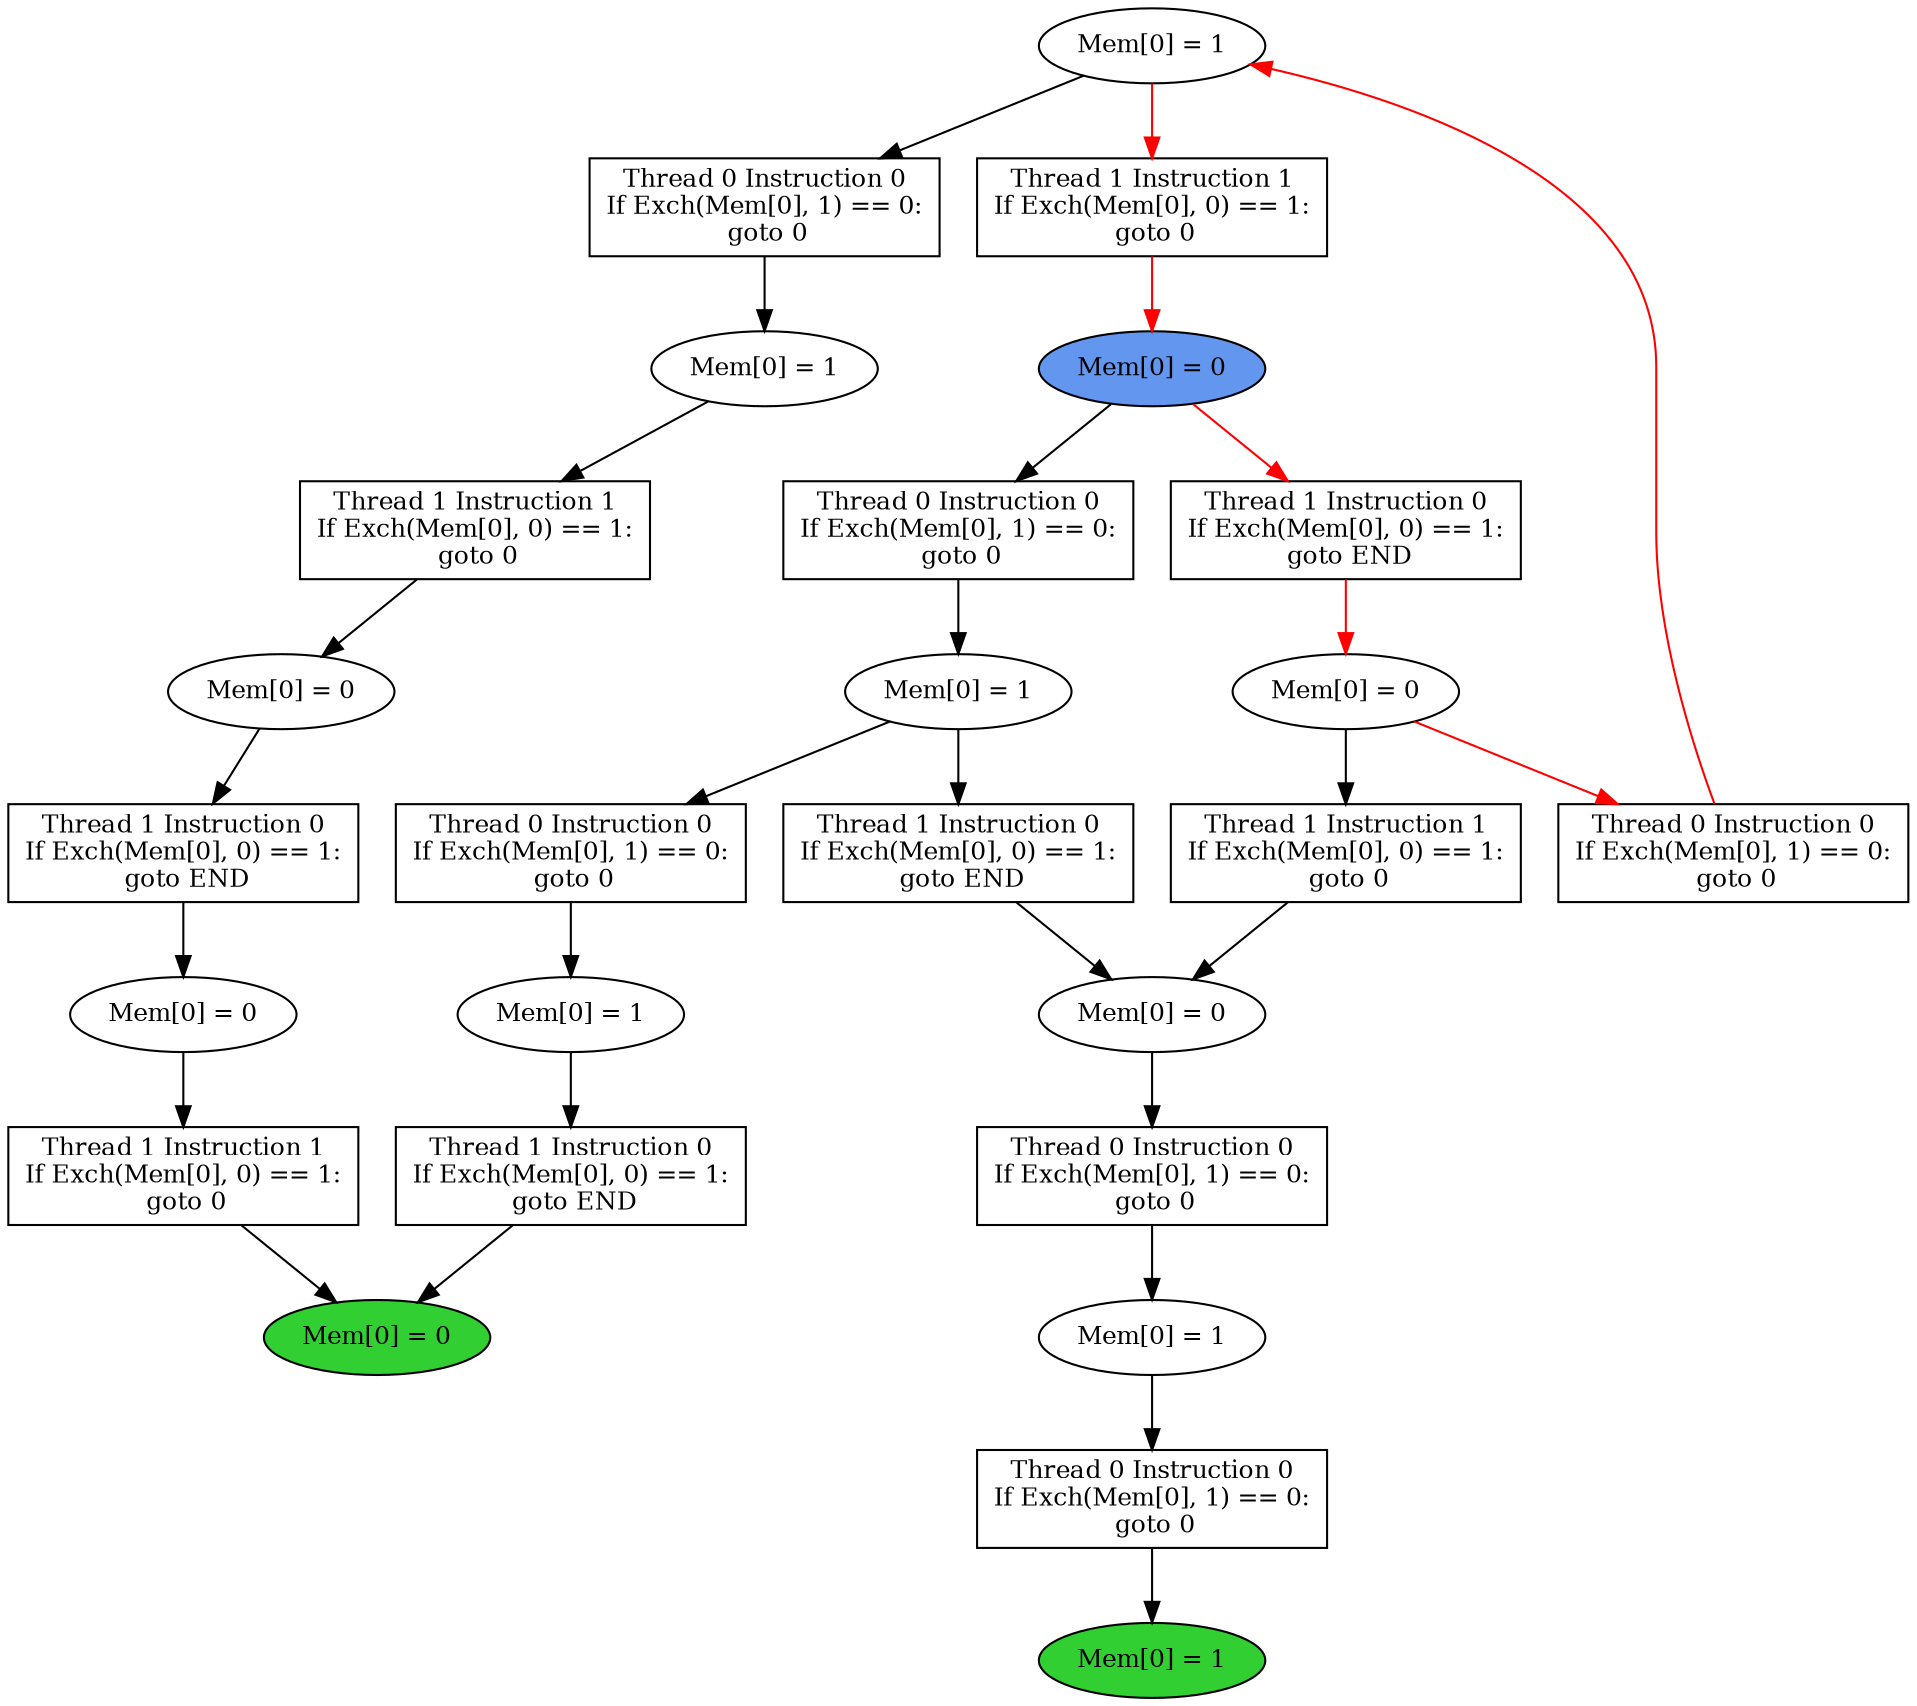 digraph "graph" {
graph [fontsize=12]
node [fontsize=12]
edge [fontsize=12]
rankdir=TB;
"N21" -> "N15" [uuid = "<A0, END1>", color = "#000000", fontcolor = "#ffffff", style = "solid", label = "", dir = "forward", weight = "1"]
"N25" -> "N24" [uuid = "<A1, S8>", color = "#000000", fontcolor = "#ffffff", style = "solid", label = "", dir = "forward", weight = "1"]
"N18" -> "N17" [uuid = "<A2, S3>", color = "#000000", fontcolor = "#ffffff", style = "solid", label = "", dir = "forward", weight = "1"]
"N36" -> "N29" [uuid = "<A3, S2>", color = "#ff0000", fontcolor = "#ffffff", style = "solid", label = "", dir = "back", weight = "1"]
"N27" -> "N26" [uuid = "<A4, S1>", color = "#000000", fontcolor = "#ffffff", style = "solid", label = "", dir = "forward", weight = "1"]
"N31" -> "N30" [uuid = "<A5, S0>", color = "#ff0000", fontcolor = "#ffffff", style = "solid", label = "", dir = "forward", weight = "1"]
"N14" -> "N12" [uuid = "<A6, S7>", color = "#000000", fontcolor = "#ffffff", style = "solid", label = "", dir = "forward", weight = "1"]
"N33" -> "N32" [uuid = "<A7, START$0>", color = "#ff0000", fontcolor = "#ffffff", style = "solid", label = "", dir = "forward", weight = "1"]
"N16" -> "N15" [uuid = "<A8, END1>", color = "#000000", fontcolor = "#ffffff", style = "solid", label = "", dir = "forward", weight = "1"]
"N13" -> "N12" [uuid = "<A9, S7>", color = "#000000", fontcolor = "#ffffff", style = "solid", label = "", dir = "forward", weight = "1"]
"N23" -> "N22" [uuid = "<A10, S6>", color = "#000000", fontcolor = "#ffffff", style = "solid", label = "", dir = "forward", weight = "1"]
"N9" -> "N8" [uuid = "<A11, END0>", color = "#000000", fontcolor = "#ffffff", style = "solid", label = "", dir = "forward", weight = "1"]
"N20" -> "N19" [uuid = "<A12, S5>", color = "#000000", fontcolor = "#ffffff", style = "solid", label = "", dir = "forward", weight = "1"]
"N11" -> "N10" [uuid = "<A13, S4>", color = "#000000", fontcolor = "#ffffff", style = "solid", label = "", dir = "forward", weight = "1"]
"N22" -> "N21" [uuid = "<A0, S6>", color = "#000000", fontcolor = "#ffffff", style = "solid", label = "", dir = "forward", weight = "1"]
"N26" -> "N25" [uuid = "<A1, S1>", color = "#000000", fontcolor = "#ffffff", style = "solid", label = "", dir = "forward", weight = "1"]
"N19" -> "N18" [uuid = "<A2, S5>", color = "#000000", fontcolor = "#ffffff", style = "solid", label = "", dir = "forward", weight = "1"]
"N30" -> "N29" [uuid = "<A3, S0>", color = "#ff0000", fontcolor = "#ffffff", style = "solid", label = "", dir = "forward", weight = "1"]
"N36" -> "N27" [uuid = "<A4, S2>", color = "#000000", fontcolor = "#ffffff", style = "solid", label = "", dir = "forward", weight = "1"]
"N32" -> "N31" [uuid = "<A5, START$0>", color = "#ff0000", fontcolor = "#ffffff", style = "solid", label = "", dir = "forward", weight = "1"]
"N30" -> "N14" [uuid = "<A6, S0>", color = "#000000", fontcolor = "#ffffff", style = "solid", label = "", dir = "forward", weight = "1"]
"N36" -> "N33" [uuid = "<A7, S2>", color = "#ff0000", fontcolor = "#ffffff", style = "solid", label = "", dir = "forward", weight = "1"]
"N17" -> "N16" [uuid = "<A8, S3>", color = "#000000", fontcolor = "#ffffff", style = "solid", label = "", dir = "forward", weight = "1"]
"N19" -> "N13" [uuid = "<A9, S5>", color = "#000000", fontcolor = "#ffffff", style = "solid", label = "", dir = "forward", weight = "1"]
"N24" -> "N23" [uuid = "<A10, S8>", color = "#000000", fontcolor = "#ffffff", style = "solid", label = "", dir = "forward", weight = "1"]
"N10" -> "N9" [uuid = "<A11, S4>", color = "#000000", fontcolor = "#ffffff", style = "solid", label = "", dir = "forward", weight = "1"]
"N32" -> "N20" [uuid = "<A12, START$0>", color = "#000000", fontcolor = "#ffffff", style = "solid", label = "", dir = "forward", weight = "1"]
"N12" -> "N11" [uuid = "<A13, S7>", color = "#000000", fontcolor = "#ffffff", style = "solid", label = "", dir = "forward", weight = "1"]
"N8" [uuid="END0", label="Mem[0] = 1", fillcolor = "#31cf31", fontcolor = "#000000", shape = "ellipse", style = "filled, solid"]
"N9" [uuid="A11", label="Thread 0 Instruction 0
If Exch(Mem[0], 1) == 0:
 goto 0", fillcolor = "#ffffff", fontcolor = "#000000", shape = "box", style = "filled, solid"]
"N10" [uuid="S4", label="Mem[0] = 1", fillcolor = "#ffffff", fontcolor = "#000000", shape = "ellipse", style = "filled, solid"]
"N11" [uuid="A13", label="Thread 0 Instruction 0
If Exch(Mem[0], 1) == 0:
 goto 0", fillcolor = "#ffffff", fontcolor = "#000000", shape = "box", style = "filled, solid"]
"N12" [uuid="S7", label="Mem[0] = 0", fillcolor = "#ffffff", fontcolor = "#000000", shape = "ellipse", style = "filled, solid"]
"N13" [uuid="A9", label="Thread 1 Instruction 0
If Exch(Mem[0], 0) == 1:
 goto END", fillcolor = "#ffffff", fontcolor = "#000000", shape = "box", style = "filled, solid"]
"N14" [uuid="A6", label="Thread 1 Instruction 1
If Exch(Mem[0], 0) == 1:
 goto 0", fillcolor = "#ffffff", fontcolor = "#000000", shape = "box", style = "filled, solid"]
"N15" [uuid="END1", label="Mem[0] = 0", fillcolor = "#31cf31", fontcolor = "#000000", shape = "ellipse", style = "filled, solid"]
"N16" [uuid="A8", label="Thread 1 Instruction 0
If Exch(Mem[0], 0) == 1:
 goto END", fillcolor = "#ffffff", fontcolor = "#000000", shape = "box", style = "filled, solid"]
"N17" [uuid="S3", label="Mem[0] = 1", fillcolor = "#ffffff", fontcolor = "#000000", shape = "ellipse", style = "filled, solid"]
"N18" [uuid="A2", label="Thread 0 Instruction 0
If Exch(Mem[0], 1) == 0:
 goto 0", fillcolor = "#ffffff", fontcolor = "#000000", shape = "box", style = "filled, solid"]
"N19" [uuid="S5", label="Mem[0] = 1", fillcolor = "#ffffff", fontcolor = "#000000", shape = "ellipse", style = "filled, solid"]
"N20" [uuid="A12", label="Thread 0 Instruction 0
If Exch(Mem[0], 1) == 0:
 goto 0", fillcolor = "#ffffff", fontcolor = "#000000", shape = "box", style = "filled, solid"]
"N21" [uuid="A0", label="Thread 1 Instruction 1
If Exch(Mem[0], 0) == 1:
 goto 0", fillcolor = "#ffffff", fontcolor = "#000000", shape = "box", style = "filled, solid"]
"N22" [uuid="S6", label="Mem[0] = 0", fillcolor = "#ffffff", fontcolor = "#000000", shape = "ellipse", style = "filled, solid"]
"N23" [uuid="A10", label="Thread 1 Instruction 0
If Exch(Mem[0], 0) == 1:
 goto END", fillcolor = "#ffffff", fontcolor = "#000000", shape = "box", style = "filled, solid"]
"N24" [uuid="S8", label="Mem[0] = 0", fillcolor = "#ffffff", fontcolor = "#000000", shape = "ellipse", style = "filled, solid"]
"N25" [uuid="A1", label="Thread 1 Instruction 1
If Exch(Mem[0], 0) == 1:
 goto 0", fillcolor = "#ffffff", fontcolor = "#000000", shape = "box", style = "filled, solid"]
"N26" [uuid="S1", label="Mem[0] = 1", fillcolor = "#ffffff", fontcolor = "#000000", shape = "ellipse", style = "filled, solid"]
"N27" [uuid="A4", label="Thread 0 Instruction 0
If Exch(Mem[0], 1) == 0:
 goto 0", fillcolor = "#ffffff", fontcolor = "#000000", shape = "box", style = "filled, solid"]
"N29" [uuid="A3", label="Thread 0 Instruction 0
If Exch(Mem[0], 1) == 0:
 goto 0", fillcolor = "#ffffff", fontcolor = "#000000", shape = "box", style = "filled, solid"]
"N30" [uuid="S0", label="Mem[0] = 0", fillcolor = "#ffffff", fontcolor = "#000000", shape = "ellipse", style = "filled, solid"]
"N31" [uuid="A5", label="Thread 1 Instruction 0
If Exch(Mem[0], 0) == 1:
 goto END", fillcolor = "#ffffff", fontcolor = "#000000", shape = "box", style = "filled, solid"]
"N32" [uuid="START$0", label="Mem[0] = 0", fillcolor = "#6396ef", fontcolor = "#000000", shape = "ellipse", style = "filled, solid"]
"N33" [uuid="A7", label="Thread 1 Instruction 1
If Exch(Mem[0], 0) == 1:
 goto 0", fillcolor = "#ffffff", fontcolor = "#000000", shape = "box", style = "filled, solid"]
"N36" [uuid="S2", label="Mem[0] = 1", fillcolor = "#ffffff", fontcolor = "#000000", shape = "ellipse", style = "filled, solid"]
}
